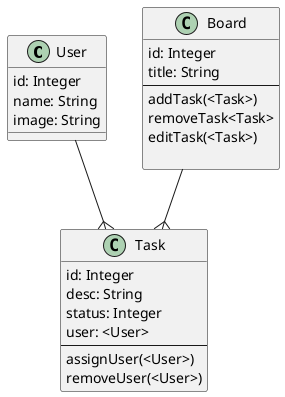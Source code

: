 @startuml name Kanban

class User{
    id: Integer
    name: String
    image: String
}

class Board{
    id: Integer
    title: String
    ---
    addTask(<Task>)
    removeTask<Task>
    editTask(<Task>)

}

class Task{
    id: Integer
    desc: String
    status: Integer
    user: <User>
    ---
    assignUser(<User>)
    removeUser(<User>)
}


Board --{ Task
User --{ Task

@enduml